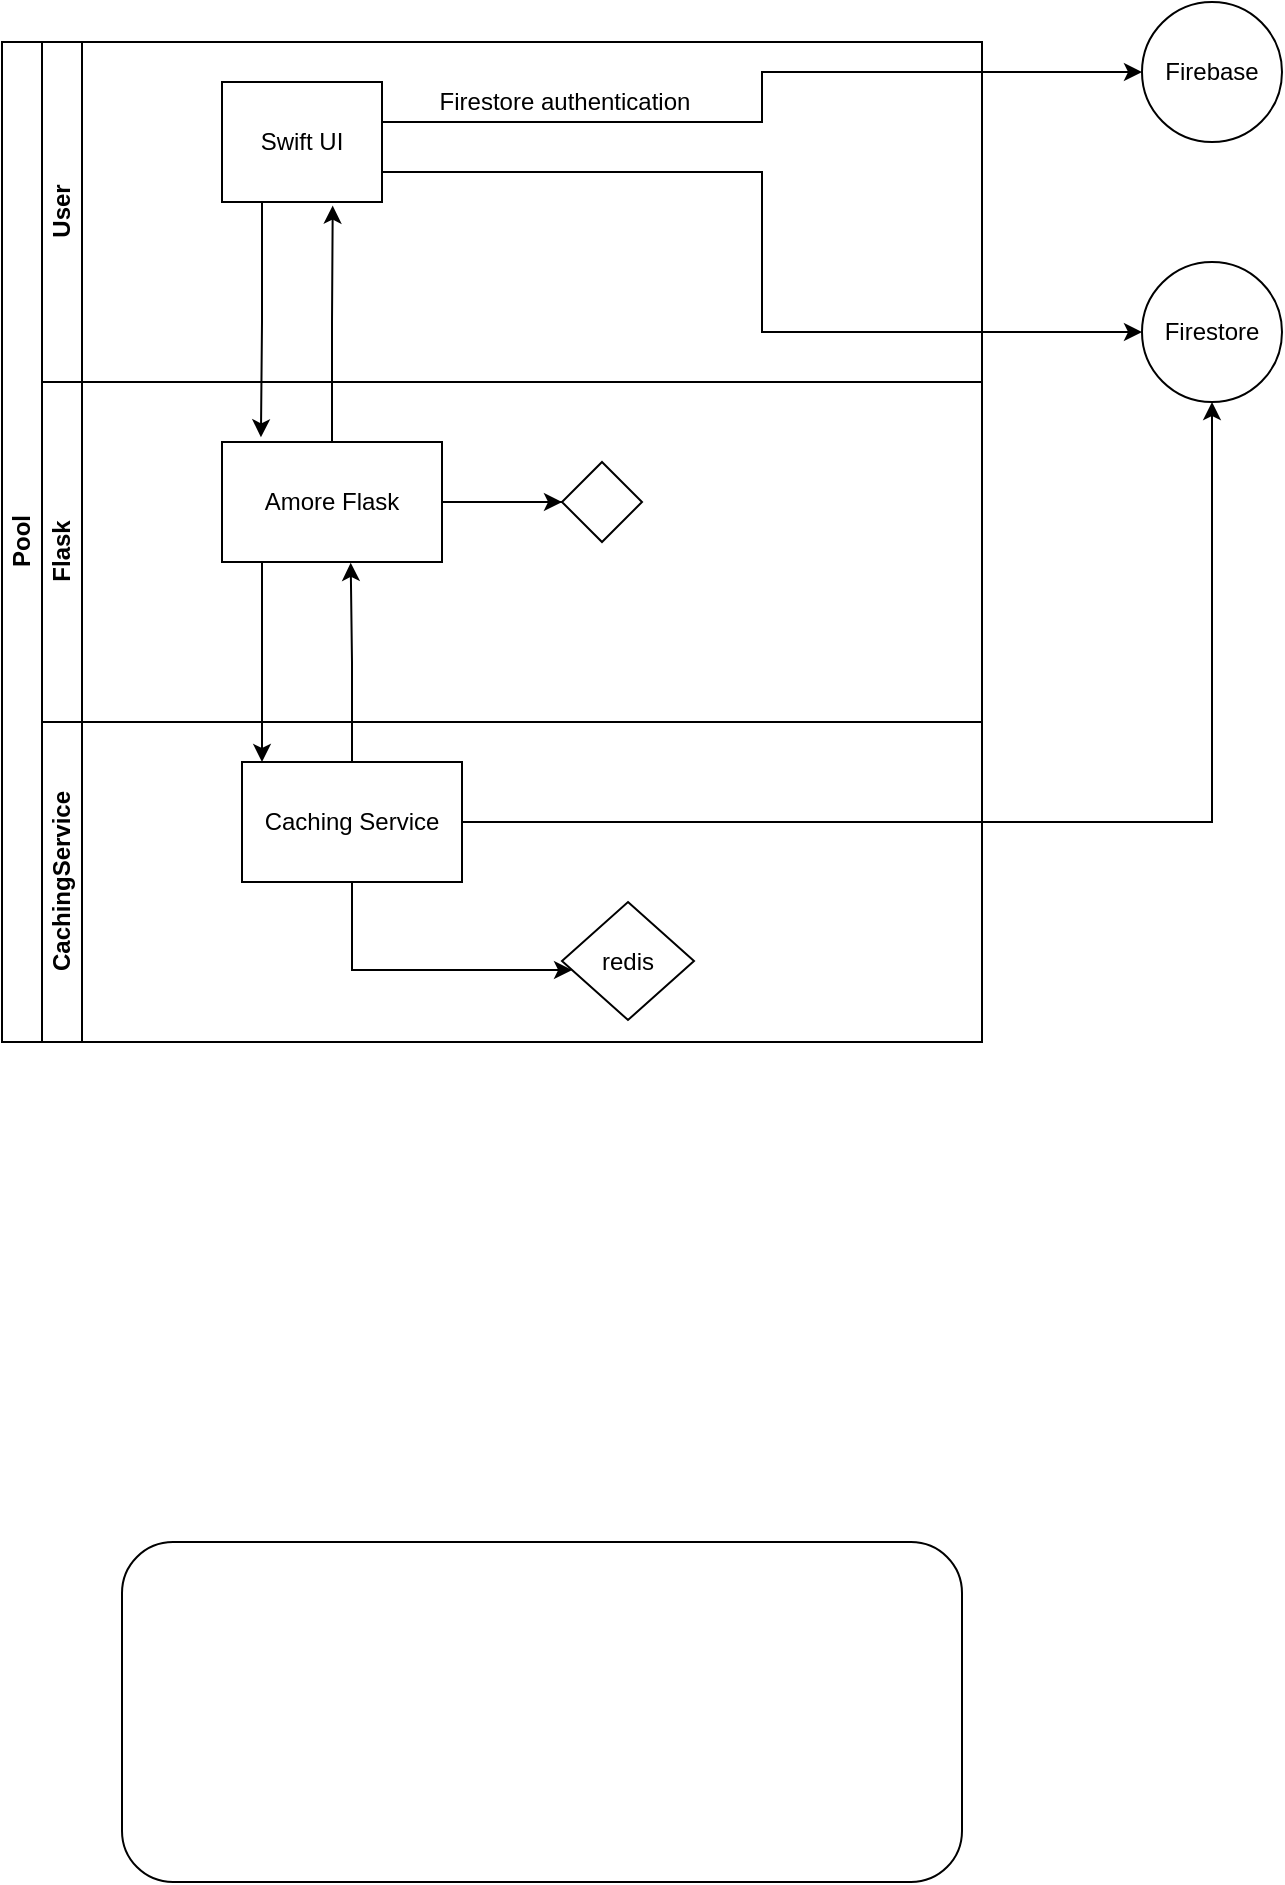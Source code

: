 <mxfile version="18.1.2" type="github">
  <diagram id="prtHgNgQTEPvFCAcTncT" name="Page-1">
    <mxGraphModel dx="1021" dy="689" grid="1" gridSize="10" guides="1" tooltips="1" connect="1" arrows="1" fold="1" page="1" pageScale="1" pageWidth="827" pageHeight="1169" math="0" shadow="0">
      <root>
        <mxCell id="0" />
        <mxCell id="1" parent="0" />
        <mxCell id="dNxyNK7c78bLwvsdeMH5-19" value="Pool" style="swimlane;html=1;childLayout=stackLayout;resizeParent=1;resizeParentMax=0;horizontal=0;startSize=20;horizontalStack=0;" parent="1" vertex="1">
          <mxGeometry x="120" y="120" width="490" height="500" as="geometry">
            <mxRectangle x="120" y="120" width="30" height="50" as="alternateBounds" />
          </mxGeometry>
        </mxCell>
        <mxCell id="dNxyNK7c78bLwvsdeMH5-35" style="edgeStyle=orthogonalEdgeStyle;rounded=0;orthogonalLoop=1;jettySize=auto;html=1;endArrow=classic;endFill=1;" parent="dNxyNK7c78bLwvsdeMH5-19" source="dNxyNK7c78bLwvsdeMH5-28" target="dNxyNK7c78bLwvsdeMH5-34" edge="1">
          <mxGeometry relative="1" as="geometry">
            <Array as="points">
              <mxPoint x="130" y="230" />
            </Array>
          </mxGeometry>
        </mxCell>
        <mxCell id="dNxyNK7c78bLwvsdeMH5-20" value="User" style="swimlane;html=1;startSize=20;horizontal=0;" parent="dNxyNK7c78bLwvsdeMH5-19" vertex="1">
          <mxGeometry x="20" width="470" height="170" as="geometry">
            <mxRectangle x="20" width="430" height="20" as="alternateBounds" />
          </mxGeometry>
        </mxCell>
        <mxCell id="dNxyNK7c78bLwvsdeMH5-30" value="Swift UI" style="rounded=0;whiteSpace=wrap;html=1;fontFamily=Helvetica;fontSize=12;fontColor=#000000;align=center;" parent="dNxyNK7c78bLwvsdeMH5-20" vertex="1">
          <mxGeometry x="90" y="20" width="80" height="60" as="geometry" />
        </mxCell>
        <mxCell id="pGoGsKIxF10AGJMz8fm9-1" style="edgeStyle=orthogonalEdgeStyle;rounded=0;orthogonalLoop=1;jettySize=auto;html=1;exitX=0.5;exitY=1;exitDx=0;exitDy=0;" edge="1" parent="dNxyNK7c78bLwvsdeMH5-20">
          <mxGeometry relative="1" as="geometry">
            <mxPoint x="160" y="90.0" as="sourcePoint" />
            <mxPoint x="160" y="90.0" as="targetPoint" />
          </mxGeometry>
        </mxCell>
        <mxCell id="dNxyNK7c78bLwvsdeMH5-21" value="Flask" style="swimlane;html=1;startSize=20;horizontal=0;" parent="dNxyNK7c78bLwvsdeMH5-19" vertex="1">
          <mxGeometry x="20" y="170" width="470" height="170" as="geometry">
            <mxRectangle x="20" y="120" width="430" height="20" as="alternateBounds" />
          </mxGeometry>
        </mxCell>
        <mxCell id="dNxyNK7c78bLwvsdeMH5-29" value="" style="edgeStyle=orthogonalEdgeStyle;rounded=0;orthogonalLoop=1;jettySize=auto;html=1;endArrow=classic;endFill=1;" parent="dNxyNK7c78bLwvsdeMH5-21" source="dNxyNK7c78bLwvsdeMH5-26" target="dNxyNK7c78bLwvsdeMH5-28" edge="1">
          <mxGeometry relative="1" as="geometry" />
        </mxCell>
        <mxCell id="dNxyNK7c78bLwvsdeMH5-26" value="Amore Flask" style="rounded=0;whiteSpace=wrap;html=1;fontFamily=Helvetica;fontSize=12;fontColor=#000000;align=center;" parent="dNxyNK7c78bLwvsdeMH5-21" vertex="1">
          <mxGeometry x="90" y="30" width="110" height="60" as="geometry" />
        </mxCell>
        <mxCell id="dNxyNK7c78bLwvsdeMH5-28" value="" style="rhombus;whiteSpace=wrap;html=1;fontFamily=Helvetica;fontSize=12;fontColor=#000000;align=center;" parent="dNxyNK7c78bLwvsdeMH5-21" vertex="1">
          <mxGeometry x="260" y="40" width="40" height="40" as="geometry" />
        </mxCell>
        <mxCell id="pGoGsKIxF10AGJMz8fm9-3" style="edgeStyle=orthogonalEdgeStyle;rounded=0;orthogonalLoop=1;jettySize=auto;html=1;exitX=0.25;exitY=1;exitDx=0;exitDy=0;entryX=0.177;entryY=-0.039;entryDx=0;entryDy=0;entryPerimeter=0;" edge="1" parent="dNxyNK7c78bLwvsdeMH5-19" source="dNxyNK7c78bLwvsdeMH5-30" target="dNxyNK7c78bLwvsdeMH5-26">
          <mxGeometry relative="1" as="geometry" />
        </mxCell>
        <mxCell id="dNxyNK7c78bLwvsdeMH5-22" value="CachingService" style="swimlane;html=1;startSize=20;horizontal=0;" parent="dNxyNK7c78bLwvsdeMH5-19" vertex="1">
          <mxGeometry x="20" y="340" width="470" height="160" as="geometry" />
        </mxCell>
        <mxCell id="dNxyNK7c78bLwvsdeMH5-37" value="" style="edgeStyle=orthogonalEdgeStyle;rounded=0;orthogonalLoop=1;jettySize=auto;html=1;endArrow=classic;endFill=1;" parent="dNxyNK7c78bLwvsdeMH5-22" source="dNxyNK7c78bLwvsdeMH5-34" target="dNxyNK7c78bLwvsdeMH5-36" edge="1">
          <mxGeometry relative="1" as="geometry">
            <Array as="points">
              <mxPoint x="155" y="124" />
            </Array>
          </mxGeometry>
        </mxCell>
        <mxCell id="dNxyNK7c78bLwvsdeMH5-34" value="Caching Service" style="rounded=0;whiteSpace=wrap;html=1;fontFamily=Helvetica;fontSize=12;fontColor=#000000;align=center;" parent="dNxyNK7c78bLwvsdeMH5-22" vertex="1">
          <mxGeometry x="100" y="20" width="110" height="60" as="geometry" />
        </mxCell>
        <mxCell id="dNxyNK7c78bLwvsdeMH5-36" value="redis" style="rhombus;whiteSpace=wrap;html=1;fontFamily=Helvetica;fontSize=12;fontColor=#000000;align=center;" parent="dNxyNK7c78bLwvsdeMH5-22" vertex="1">
          <mxGeometry x="260" y="90" width="66" height="59" as="geometry" />
        </mxCell>
        <mxCell id="pGoGsKIxF10AGJMz8fm9-11" style="edgeStyle=orthogonalEdgeStyle;rounded=0;orthogonalLoop=1;jettySize=auto;html=1;exitX=0.5;exitY=0;exitDx=0;exitDy=0;entryX=0.585;entryY=1.007;entryDx=0;entryDy=0;entryPerimeter=0;" edge="1" parent="dNxyNK7c78bLwvsdeMH5-19" source="dNxyNK7c78bLwvsdeMH5-34" target="dNxyNK7c78bLwvsdeMH5-26">
          <mxGeometry relative="1" as="geometry" />
        </mxCell>
        <mxCell id="pGoGsKIxF10AGJMz8fm9-12" style="edgeStyle=orthogonalEdgeStyle;rounded=0;orthogonalLoop=1;jettySize=auto;html=1;exitX=0.5;exitY=0;exitDx=0;exitDy=0;entryX=0.692;entryY=1.03;entryDx=0;entryDy=0;entryPerimeter=0;" edge="1" parent="dNxyNK7c78bLwvsdeMH5-19" source="dNxyNK7c78bLwvsdeMH5-26" target="dNxyNK7c78bLwvsdeMH5-30">
          <mxGeometry relative="1" as="geometry" />
        </mxCell>
        <mxCell id="dNxyNK7c78bLwvsdeMH5-32" value="Firebase" style="ellipse;whiteSpace=wrap;html=1;" parent="1" vertex="1">
          <mxGeometry x="690" y="100" width="70" height="70" as="geometry" />
        </mxCell>
        <mxCell id="dNxyNK7c78bLwvsdeMH5-33" value="" style="edgeStyle=orthogonalEdgeStyle;rounded=0;orthogonalLoop=1;jettySize=auto;html=1;endArrow=classic;endFill=1;" parent="1" source="dNxyNK7c78bLwvsdeMH5-30" target="dNxyNK7c78bLwvsdeMH5-32" edge="1">
          <mxGeometry relative="1" as="geometry">
            <Array as="points">
              <mxPoint x="500" y="160" />
              <mxPoint x="500" y="135" />
            </Array>
          </mxGeometry>
        </mxCell>
        <mxCell id="pGoGsKIxF10AGJMz8fm9-21" value="Firestore authentication&lt;br style=&quot;font-size: 12px;&quot;&gt;" style="edgeLabel;html=1;align=center;verticalAlign=middle;resizable=0;points=[];fontSize=12;" vertex="1" connectable="0" parent="dNxyNK7c78bLwvsdeMH5-33">
          <mxGeometry x="-0.272" relative="1" as="geometry">
            <mxPoint x="-57" y="-10" as="offset" />
          </mxGeometry>
        </mxCell>
        <mxCell id="pGoGsKIxF10AGJMz8fm9-8" style="edgeStyle=orthogonalEdgeStyle;rounded=0;orthogonalLoop=1;jettySize=auto;html=1;exitX=1;exitY=0.25;exitDx=0;exitDy=0;entryX=0.5;entryY=1;entryDx=0;entryDy=0;" edge="1" parent="1" source="dNxyNK7c78bLwvsdeMH5-34" target="pGoGsKIxF10AGJMz8fm9-9">
          <mxGeometry relative="1" as="geometry">
            <mxPoint x="720" y="340" as="targetPoint" />
            <Array as="points">
              <mxPoint x="350" y="510" />
              <mxPoint x="725" y="510" />
            </Array>
          </mxGeometry>
        </mxCell>
        <mxCell id="pGoGsKIxF10AGJMz8fm9-9" value="Firestore" style="ellipse;whiteSpace=wrap;html=1;" vertex="1" parent="1">
          <mxGeometry x="690" y="230" width="70" height="70" as="geometry" />
        </mxCell>
        <mxCell id="pGoGsKIxF10AGJMz8fm9-10" style="edgeStyle=orthogonalEdgeStyle;rounded=0;orthogonalLoop=1;jettySize=auto;html=1;exitX=1;exitY=0.75;exitDx=0;exitDy=0;entryX=0;entryY=0.5;entryDx=0;entryDy=0;" edge="1" parent="1" source="dNxyNK7c78bLwvsdeMH5-30" target="pGoGsKIxF10AGJMz8fm9-9">
          <mxGeometry relative="1" as="geometry" />
        </mxCell>
        <mxCell id="pGoGsKIxF10AGJMz8fm9-13" value="" style="rounded=1;whiteSpace=wrap;html=1;" vertex="1" parent="1">
          <mxGeometry x="180" y="870" width="420" height="170" as="geometry" />
        </mxCell>
      </root>
    </mxGraphModel>
  </diagram>
</mxfile>
